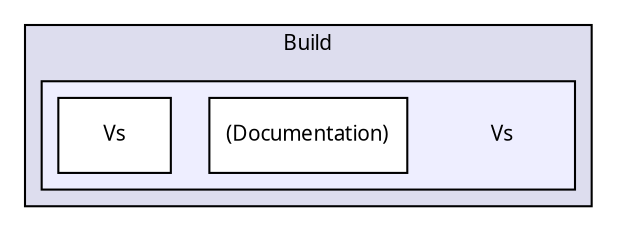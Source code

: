 digraph "Solution/Solution/Alicorn/Build/Vs" {
  compound=true
  node [ fontsize="10", fontname="Verdana"];
  edge [ labelfontsize="10", labelfontname="Verdana"];
  subgraph clusterdir_8474876d6addb29d5cfd67f2cdcf2951 {
    graph [ bgcolor="#ddddee", pencolor="black", label="Build" fontname="Verdana", fontsize="10", URL="dir_8474876d6addb29d5cfd67f2cdcf2951.html"]
  subgraph clusterdir_a4c86420309d1806a9881f61dd0e4ad4 {
    graph [ bgcolor="#eeeeff", pencolor="black", label="" URL="dir_a4c86420309d1806a9881f61dd0e4ad4.html"];
    dir_a4c86420309d1806a9881f61dd0e4ad4 [shape=plaintext label="Vs"];
    dir_3a9b3d1208c28b513a76fdfed270160f [shape=box label="(Documentation)" color="black" fillcolor="white" style="filled" URL="dir_3a9b3d1208c28b513a76fdfed270160f.html"];
    dir_77b0d6ebb1516871371217ac7c6a610a [shape=box label="Vs" color="black" fillcolor="white" style="filled" URL="dir_77b0d6ebb1516871371217ac7c6a610a.html"];
  }
  }
}
